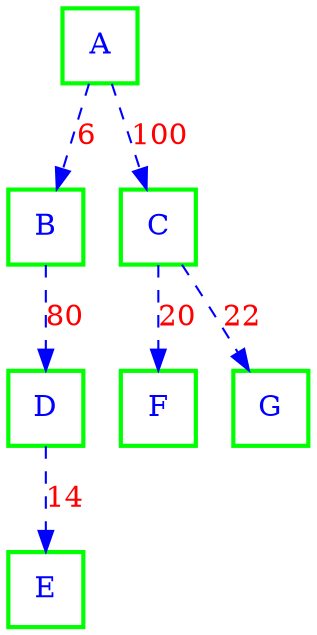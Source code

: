 digraph ejemplo {

node [shape=square label= "a", color = "green", fontcolor=blue , style= bold]
edge [dir=forward, label= "0", color = blue, fontcolor=red , style= dashed]

a [label="A"];
b [label="B"];
c [label="C"];
d [label="D"];
e [label="E"];
f [label="F"];
g [label="G"];



a->b [label="6"];
a->c [label="100"];
b->d [label="80"];
d->e [label="14"];
c->f [label="20"];
c->g [label="22"];

}
